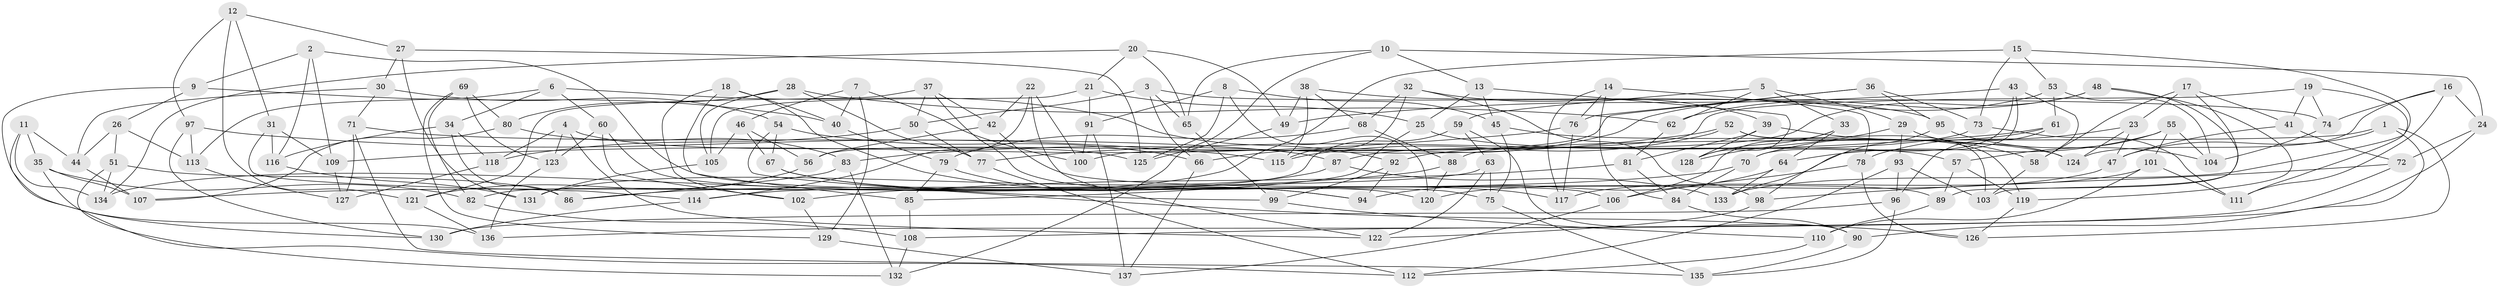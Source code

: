 // Generated by graph-tools (version 1.1) at 2025/50/03/09/25 03:50:48]
// undirected, 137 vertices, 274 edges
graph export_dot {
graph [start="1"]
  node [color=gray90,style=filled];
  1;
  2;
  3;
  4;
  5;
  6;
  7;
  8;
  9;
  10;
  11;
  12;
  13;
  14;
  15;
  16;
  17;
  18;
  19;
  20;
  21;
  22;
  23;
  24;
  25;
  26;
  27;
  28;
  29;
  30;
  31;
  32;
  33;
  34;
  35;
  36;
  37;
  38;
  39;
  40;
  41;
  42;
  43;
  44;
  45;
  46;
  47;
  48;
  49;
  50;
  51;
  52;
  53;
  54;
  55;
  56;
  57;
  58;
  59;
  60;
  61;
  62;
  63;
  64;
  65;
  66;
  67;
  68;
  69;
  70;
  71;
  72;
  73;
  74;
  75;
  76;
  77;
  78;
  79;
  80;
  81;
  82;
  83;
  84;
  85;
  86;
  87;
  88;
  89;
  90;
  91;
  92;
  93;
  94;
  95;
  96;
  97;
  98;
  99;
  100;
  101;
  102;
  103;
  104;
  105;
  106;
  107;
  108;
  109;
  110;
  111;
  112;
  113;
  114;
  115;
  116;
  117;
  118;
  119;
  120;
  121;
  122;
  123;
  124;
  125;
  126;
  127;
  128;
  129;
  130;
  131;
  132;
  133;
  134;
  135;
  136;
  137;
  1 -- 47;
  1 -- 126;
  1 -- 90;
  1 -- 88;
  2 -- 116;
  2 -- 106;
  2 -- 9;
  2 -- 109;
  3 -- 50;
  3 -- 74;
  3 -- 66;
  3 -- 65;
  4 -- 122;
  4 -- 118;
  4 -- 125;
  4 -- 123;
  5 -- 59;
  5 -- 62;
  5 -- 29;
  5 -- 33;
  6 -- 60;
  6 -- 34;
  6 -- 113;
  6 -- 92;
  7 -- 100;
  7 -- 40;
  7 -- 129;
  7 -- 46;
  8 -- 45;
  8 -- 125;
  8 -- 120;
  8 -- 91;
  9 -- 136;
  9 -- 26;
  9 -- 40;
  10 -- 13;
  10 -- 132;
  10 -- 24;
  10 -- 65;
  11 -- 35;
  11 -- 130;
  11 -- 134;
  11 -- 44;
  12 -- 121;
  12 -- 27;
  12 -- 97;
  12 -- 31;
  13 -- 25;
  13 -- 128;
  13 -- 45;
  14 -- 76;
  14 -- 117;
  14 -- 84;
  14 -- 78;
  15 -- 134;
  15 -- 133;
  15 -- 73;
  15 -- 53;
  16 -- 24;
  16 -- 124;
  16 -- 111;
  16 -- 74;
  17 -- 89;
  17 -- 58;
  17 -- 41;
  17 -- 23;
  18 -- 85;
  18 -- 40;
  18 -- 94;
  18 -- 102;
  19 -- 74;
  19 -- 111;
  19 -- 100;
  19 -- 41;
  20 -- 65;
  20 -- 134;
  20 -- 49;
  20 -- 21;
  21 -- 25;
  21 -- 105;
  21 -- 91;
  22 -- 114;
  22 -- 100;
  22 -- 42;
  22 -- 122;
  23 -- 47;
  23 -- 78;
  23 -- 124;
  24 -- 72;
  24 -- 108;
  25 -- 57;
  25 -- 85;
  26 -- 51;
  26 -- 113;
  26 -- 44;
  27 -- 131;
  27 -- 30;
  27 -- 125;
  28 -- 105;
  28 -- 62;
  28 -- 77;
  28 -- 80;
  29 -- 124;
  29 -- 93;
  29 -- 128;
  30 -- 44;
  30 -- 71;
  30 -- 54;
  31 -- 114;
  31 -- 116;
  31 -- 109;
  32 -- 68;
  32 -- 115;
  32 -- 39;
  32 -- 98;
  33 -- 106;
  33 -- 128;
  33 -- 64;
  34 -- 116;
  34 -- 86;
  34 -- 118;
  35 -- 112;
  35 -- 107;
  35 -- 82;
  36 -- 73;
  36 -- 76;
  36 -- 95;
  36 -- 56;
  37 -- 42;
  37 -- 50;
  37 -- 121;
  37 -- 120;
  38 -- 68;
  38 -- 95;
  38 -- 49;
  38 -- 115;
  39 -- 128;
  39 -- 81;
  39 -- 58;
  40 -- 79;
  41 -- 72;
  41 -- 47;
  42 -- 89;
  42 -- 56;
  43 -- 49;
  43 -- 70;
  43 -- 133;
  43 -- 58;
  44 -- 107;
  45 -- 75;
  45 -- 124;
  46 -- 67;
  46 -- 105;
  46 -- 56;
  47 -- 120;
  48 -- 62;
  48 -- 87;
  48 -- 119;
  48 -- 103;
  49 -- 125;
  50 -- 77;
  50 -- 118;
  51 -- 132;
  51 -- 134;
  51 -- 86;
  52 -- 119;
  52 -- 103;
  52 -- 115;
  52 -- 83;
  53 -- 66;
  53 -- 61;
  53 -- 104;
  54 -- 66;
  54 -- 67;
  54 -- 126;
  55 -- 57;
  55 -- 101;
  55 -- 104;
  55 -- 64;
  56 -- 121;
  57 -- 119;
  57 -- 89;
  58 -- 103;
  59 -- 82;
  59 -- 63;
  59 -- 90;
  60 -- 102;
  60 -- 123;
  60 -- 75;
  61 -- 96;
  61 -- 70;
  61 -- 77;
  62 -- 81;
  63 -- 122;
  63 -- 114;
  63 -- 75;
  64 -- 133;
  64 -- 94;
  65 -- 99;
  66 -- 137;
  67 -- 117;
  67 -- 99;
  68 -- 88;
  68 -- 79;
  69 -- 80;
  69 -- 123;
  69 -- 82;
  69 -- 129;
  70 -- 86;
  70 -- 84;
  71 -- 127;
  71 -- 135;
  71 -- 87;
  72 -- 98;
  72 -- 136;
  73 -- 111;
  73 -- 92;
  74 -- 104;
  75 -- 135;
  76 -- 109;
  76 -- 117;
  77 -- 112;
  78 -- 126;
  78 -- 106;
  79 -- 94;
  79 -- 85;
  80 -- 83;
  80 -- 107;
  81 -- 84;
  81 -- 102;
  82 -- 108;
  83 -- 132;
  83 -- 86;
  84 -- 90;
  85 -- 108;
  87 -- 133;
  87 -- 131;
  88 -- 107;
  88 -- 120;
  89 -- 110;
  90 -- 135;
  91 -- 137;
  91 -- 100;
  92 -- 94;
  92 -- 99;
  93 -- 96;
  93 -- 103;
  93 -- 112;
  95 -- 98;
  95 -- 104;
  96 -- 135;
  96 -- 130;
  97 -- 113;
  97 -- 130;
  97 -- 115;
  98 -- 122;
  99 -- 110;
  101 -- 110;
  101 -- 111;
  101 -- 117;
  102 -- 129;
  105 -- 131;
  106 -- 137;
  108 -- 132;
  109 -- 127;
  110 -- 112;
  113 -- 127;
  114 -- 130;
  116 -- 131;
  118 -- 127;
  119 -- 126;
  121 -- 136;
  123 -- 136;
  129 -- 137;
}

